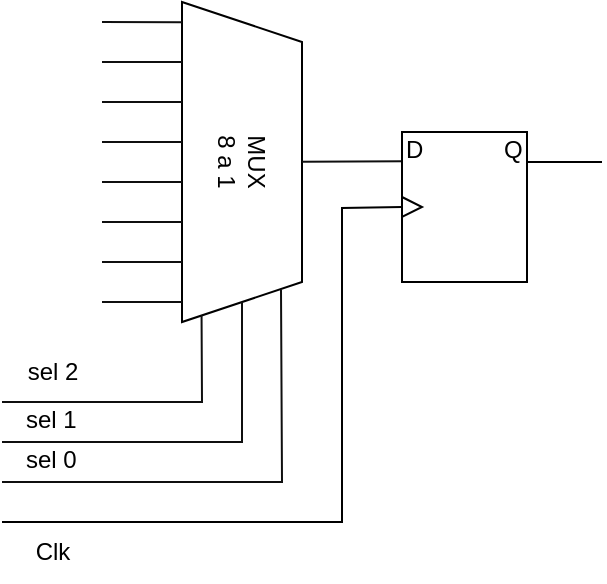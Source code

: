 <mxfile version="21.3.6" type="device">
  <diagram name="Página-1" id="30-rEjC_GcisaVwthBQx">
    <mxGraphModel dx="585" dy="316" grid="1" gridSize="10" guides="1" tooltips="1" connect="1" arrows="1" fold="1" page="1" pageScale="1" pageWidth="827" pageHeight="1169" math="0" shadow="0">
      <root>
        <mxCell id="0" />
        <mxCell id="1" parent="0" />
        <mxCell id="TEfpkvqrKe-TD6mFksQv-2" value="&lt;div&gt;MUX&lt;/div&gt;&lt;div&gt;8 a 1&lt;br&gt;&lt;/div&gt;" style="shape=trapezoid;perimeter=trapezoidPerimeter;whiteSpace=wrap;html=1;fixedSize=1;rotation=90;" vertex="1" parent="1">
          <mxGeometry x="330" y="420" width="160" height="60" as="geometry" />
        </mxCell>
        <mxCell id="TEfpkvqrKe-TD6mFksQv-3" value="" style="endArrow=none;html=1;rounded=0;fillColor=#f5f5f5;strokeColor=#0F0F0F;" edge="1" parent="1" target="TEfpkvqrKe-TD6mFksQv-2">
          <mxGeometry width="50" height="50" relative="1" as="geometry">
            <mxPoint x="290" y="590" as="sourcePoint" />
            <mxPoint x="420" y="560" as="targetPoint" />
            <Array as="points">
              <mxPoint x="410" y="590" />
            </Array>
          </mxGeometry>
        </mxCell>
        <mxCell id="TEfpkvqrKe-TD6mFksQv-6" value="" style="endArrow=none;html=1;rounded=0;entryX=0.899;entryY=0.175;entryDx=0;entryDy=0;entryPerimeter=0;fillColor=#f5f5f5;strokeColor=#0F0F0F;" edge="1" parent="1" target="TEfpkvqrKe-TD6mFksQv-2">
          <mxGeometry width="50" height="50" relative="1" as="geometry">
            <mxPoint x="290" y="610" as="sourcePoint" />
            <mxPoint x="430" y="520" as="targetPoint" />
            <Array as="points">
              <mxPoint x="430" y="610" />
            </Array>
          </mxGeometry>
        </mxCell>
        <mxCell id="TEfpkvqrKe-TD6mFksQv-7" value="" style="endArrow=none;html=1;rounded=0;entryX=0.979;entryY=0.837;entryDx=0;entryDy=0;entryPerimeter=0;fillColor=#f5f5f5;strokeColor=#0F0F0F;" edge="1" parent="1" target="TEfpkvqrKe-TD6mFksQv-2">
          <mxGeometry width="50" height="50" relative="1" as="geometry">
            <mxPoint x="290" y="570" as="sourcePoint" />
            <mxPoint x="390" y="520" as="targetPoint" />
            <Array as="points">
              <mxPoint x="390" y="570" />
            </Array>
          </mxGeometry>
        </mxCell>
        <mxCell id="TEfpkvqrKe-TD6mFksQv-9" value="" style="endArrow=none;html=1;rounded=0;entryX=0.063;entryY=0.999;entryDx=0;entryDy=0;entryPerimeter=0;strokeColor=#0F0F0F;" edge="1" parent="1" target="TEfpkvqrKe-TD6mFksQv-2">
          <mxGeometry width="50" height="50" relative="1" as="geometry">
            <mxPoint x="340" y="380" as="sourcePoint" />
            <mxPoint x="370" y="460" as="targetPoint" />
          </mxGeometry>
        </mxCell>
        <mxCell id="TEfpkvqrKe-TD6mFksQv-10" value="" style="endArrow=none;html=1;rounded=0;entryX=0.063;entryY=0.999;entryDx=0;entryDy=0;entryPerimeter=0;strokeColor=#0F0F0F;" edge="1" parent="1">
          <mxGeometry width="50" height="50" relative="1" as="geometry">
            <mxPoint x="340" y="400" as="sourcePoint" />
            <mxPoint x="380" y="400" as="targetPoint" />
          </mxGeometry>
        </mxCell>
        <mxCell id="TEfpkvqrKe-TD6mFksQv-11" value="" style="endArrow=none;html=1;rounded=0;entryX=0.063;entryY=0.999;entryDx=0;entryDy=0;entryPerimeter=0;strokeColor=#0F0F0F;" edge="1" parent="1">
          <mxGeometry width="50" height="50" relative="1" as="geometry">
            <mxPoint x="340" y="420" as="sourcePoint" />
            <mxPoint x="380" y="420" as="targetPoint" />
          </mxGeometry>
        </mxCell>
        <mxCell id="TEfpkvqrKe-TD6mFksQv-12" value="" style="endArrow=none;html=1;rounded=0;entryX=0.063;entryY=0.999;entryDx=0;entryDy=0;entryPerimeter=0;strokeColor=#0F0F0F;" edge="1" parent="1">
          <mxGeometry width="50" height="50" relative="1" as="geometry">
            <mxPoint x="340" y="440" as="sourcePoint" />
            <mxPoint x="380" y="440" as="targetPoint" />
          </mxGeometry>
        </mxCell>
        <mxCell id="TEfpkvqrKe-TD6mFksQv-13" value="" style="endArrow=none;html=1;rounded=0;entryX=0.063;entryY=0.999;entryDx=0;entryDy=0;entryPerimeter=0;strokeColor=#0F0F0F;" edge="1" parent="1">
          <mxGeometry width="50" height="50" relative="1" as="geometry">
            <mxPoint x="340" y="460" as="sourcePoint" />
            <mxPoint x="380" y="460" as="targetPoint" />
          </mxGeometry>
        </mxCell>
        <mxCell id="TEfpkvqrKe-TD6mFksQv-14" value="" style="endArrow=none;html=1;rounded=0;entryX=0.063;entryY=0.999;entryDx=0;entryDy=0;entryPerimeter=0;strokeColor=#0F0F0F;" edge="1" parent="1">
          <mxGeometry width="50" height="50" relative="1" as="geometry">
            <mxPoint x="340" y="480" as="sourcePoint" />
            <mxPoint x="380" y="480" as="targetPoint" />
          </mxGeometry>
        </mxCell>
        <mxCell id="TEfpkvqrKe-TD6mFksQv-15" value="" style="endArrow=none;html=1;rounded=0;entryX=0.063;entryY=0.999;entryDx=0;entryDy=0;entryPerimeter=0;strokeColor=#0F0F0F;" edge="1" parent="1">
          <mxGeometry width="50" height="50" relative="1" as="geometry">
            <mxPoint x="340" y="500" as="sourcePoint" />
            <mxPoint x="380" y="500" as="targetPoint" />
          </mxGeometry>
        </mxCell>
        <mxCell id="TEfpkvqrKe-TD6mFksQv-16" value="" style="endArrow=none;html=1;rounded=0;entryX=0.063;entryY=0.999;entryDx=0;entryDy=0;entryPerimeter=0;strokeColor=#0F0F0F;" edge="1" parent="1">
          <mxGeometry width="50" height="50" relative="1" as="geometry">
            <mxPoint x="340" y="520" as="sourcePoint" />
            <mxPoint x="380" y="520" as="targetPoint" />
          </mxGeometry>
        </mxCell>
        <mxCell id="TEfpkvqrKe-TD6mFksQv-17" value="" style="endArrow=none;html=1;rounded=0;entryX=0.195;entryY=0.979;entryDx=0;entryDy=0;entryPerimeter=0;strokeColor=#0F0F0F;" edge="1" parent="1" target="TEfpkvqrKe-TD6mFksQv-23">
          <mxGeometry width="50" height="50" relative="1" as="geometry">
            <mxPoint x="440" y="449.85" as="sourcePoint" />
            <mxPoint x="480" y="449.85" as="targetPoint" />
          </mxGeometry>
        </mxCell>
        <mxCell id="TEfpkvqrKe-TD6mFksQv-23" value="" style="rounded=0;whiteSpace=wrap;html=1;rotation=90;" vertex="1" parent="1">
          <mxGeometry x="483.75" y="441.25" width="75" height="62.5" as="geometry" />
        </mxCell>
        <mxCell id="TEfpkvqrKe-TD6mFksQv-24" value="" style="triangle;whiteSpace=wrap;html=1;" vertex="1" parent="1">
          <mxGeometry x="490" y="467.5" width="10" height="10" as="geometry" />
        </mxCell>
        <mxCell id="TEfpkvqrKe-TD6mFksQv-27" value="" style="endArrow=none;html=1;rounded=0;entryX=0.2;entryY=-0.002;entryDx=0;entryDy=0;entryPerimeter=0;" edge="1" parent="1" target="TEfpkvqrKe-TD6mFksQv-23">
          <mxGeometry width="50" height="50" relative="1" as="geometry">
            <mxPoint x="590" y="450" as="sourcePoint" />
            <mxPoint x="570" y="440" as="targetPoint" />
          </mxGeometry>
        </mxCell>
        <mxCell id="TEfpkvqrKe-TD6mFksQv-28" value="" style="endArrow=none;html=1;rounded=0;entryX=0;entryY=0.5;entryDx=0;entryDy=0;" edge="1" parent="1" target="TEfpkvqrKe-TD6mFksQv-24">
          <mxGeometry width="50" height="50" relative="1" as="geometry">
            <mxPoint x="290" y="630" as="sourcePoint" />
            <mxPoint x="510" y="480" as="targetPoint" />
            <Array as="points">
              <mxPoint x="460" y="630" />
              <mxPoint x="460" y="473" />
            </Array>
          </mxGeometry>
        </mxCell>
        <mxCell id="TEfpkvqrKe-TD6mFksQv-29" value="sel 2" style="text;html=1;align=center;verticalAlign=middle;resizable=0;points=[];autosize=1;strokeColor=none;fillColor=none;" vertex="1" parent="1">
          <mxGeometry x="290" y="540" width="50" height="30" as="geometry" />
        </mxCell>
        <mxCell id="TEfpkvqrKe-TD6mFksQv-30" value="&lt;div&gt;Clk&lt;/div&gt;" style="text;html=1;align=center;verticalAlign=middle;resizable=0;points=[];autosize=1;strokeColor=none;fillColor=none;" vertex="1" parent="1">
          <mxGeometry x="295" y="630" width="40" height="30" as="geometry" />
        </mxCell>
        <mxCell id="TEfpkvqrKe-TD6mFksQv-32" value="sel 1" style="text;whiteSpace=wrap;html=1;" vertex="1" parent="1">
          <mxGeometry x="300" y="565" width="30" height="20" as="geometry" />
        </mxCell>
        <mxCell id="TEfpkvqrKe-TD6mFksQv-33" value="sel 0" style="text;whiteSpace=wrap;html=1;" vertex="1" parent="1">
          <mxGeometry x="300" y="585" width="30" height="20" as="geometry" />
        </mxCell>
        <mxCell id="TEfpkvqrKe-TD6mFksQv-34" value="D" style="text;whiteSpace=wrap;html=1;" vertex="1" parent="1">
          <mxGeometry x="490" y="430" width="30" height="20" as="geometry" />
        </mxCell>
        <mxCell id="TEfpkvqrKe-TD6mFksQv-35" value="Q" style="text;whiteSpace=wrap;html=1;" vertex="1" parent="1">
          <mxGeometry x="538.75" y="430" width="20" height="20" as="geometry" />
        </mxCell>
      </root>
    </mxGraphModel>
  </diagram>
</mxfile>
